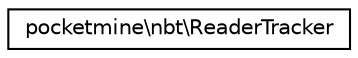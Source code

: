 digraph "Graphical Class Hierarchy"
{
 // INTERACTIVE_SVG=YES
 // LATEX_PDF_SIZE
  edge [fontname="Helvetica",fontsize="10",labelfontname="Helvetica",labelfontsize="10"];
  node [fontname="Helvetica",fontsize="10",shape=record];
  rankdir="LR";
  Node0 [label="pocketmine\\nbt\\ReaderTracker",height=0.2,width=0.4,color="black", fillcolor="white", style="filled",URL="$dc/d21/classpocketmine_1_1nbt_1_1_reader_tracker.html",tooltip=" "];
}
